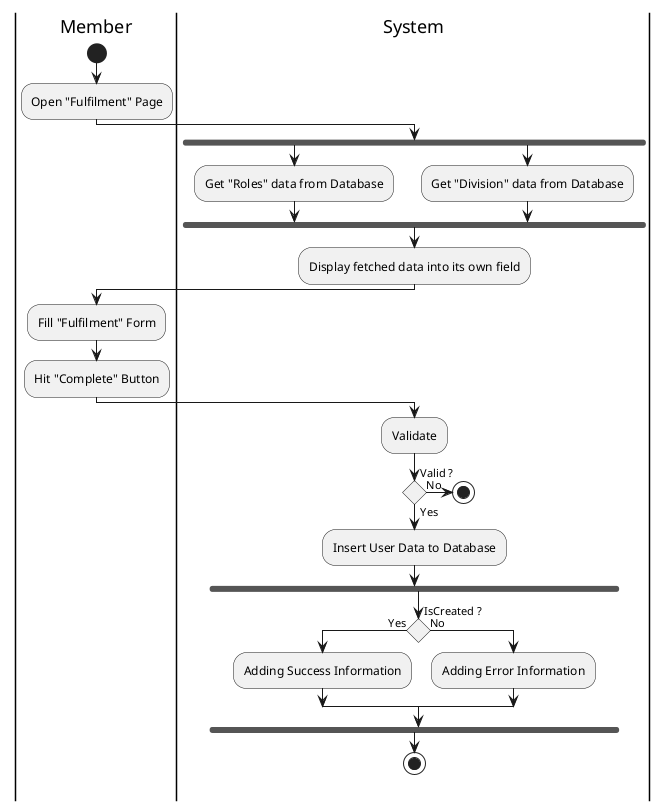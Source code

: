 @startuml Register

skinparam ConditionEndStyle hline
skinparam conditionStyle diamond
skinparam Monochrome true
skinparam Shadowing false

|Member|
start
:Open "Fulfilment" Page;


|System|
fork
    :Get "Roles" data from Database;
forkagain
    :Get "Division" data from Database;
endfork
:Display fetched data into its own field;

|Member|
:Fill "Fulfilment" Form;
:Hit "Complete" Button;

|System|
:Validate;

if (Valid ?) then (Yes)
    :Insert User Data to Database;
    fork
        if (IsCreated ?) then (Yes)
            :Adding Success Information;
        else (No)
            :Adding Error Information;
        endif
    endfork
    stop
else (No)
    stop
endif

@enduml